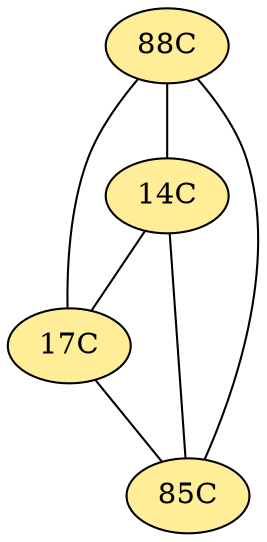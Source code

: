 // The Round Table
graph {
	"88C" [fillcolor="#FFED97" style=radial]
	"14C" [fillcolor="#FFED97" style=radial]
	"88C" -- "14C" [penwidth=1]
	"88C" [fillcolor="#FFED97" style=radial]
	"17C" [fillcolor="#FFED97" style=radial]
	"88C" -- "17C" [penwidth=1]
	"88C" [fillcolor="#FFED97" style=radial]
	"85C" [fillcolor="#FFED97" style=radial]
	"88C" -- "85C" [penwidth=1]
	"14C" [fillcolor="#FFED97" style=radial]
	"17C" [fillcolor="#FFED97" style=radial]
	"14C" -- "17C" [penwidth=1]
	"14C" [fillcolor="#FFED97" style=radial]
	"85C" [fillcolor="#FFED97" style=radial]
	"14C" -- "85C" [penwidth=1]
	"17C" [fillcolor="#FFED97" style=radial]
	"85C" [fillcolor="#FFED97" style=radial]
	"17C" -- "85C" [penwidth=1]
}
